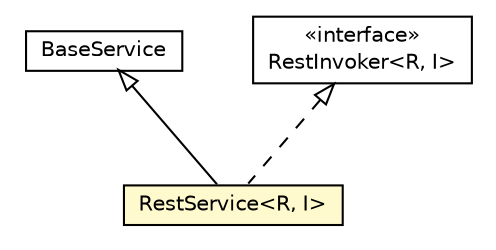 #!/usr/local/bin/dot
#
# Class diagram 
# Generated by UMLGraph version R5_6-24-gf6e263 (http://www.umlgraph.org/)
#

digraph G {
	edge [fontname="Helvetica",fontsize=10,labelfontname="Helvetica",labelfontsize=10];
	node [fontname="Helvetica",fontsize=10,shape=plaintext];
	nodesep=0.25;
	ranksep=0.5;
	// io.reinert.requestor.core.RestService<R, I>
	c65130 [label=<<table title="io.reinert.requestor.core.RestService" border="0" cellborder="1" cellspacing="0" cellpadding="2" port="p" bgcolor="lemonChiffon" href="./RestService.html">
		<tr><td><table border="0" cellspacing="0" cellpadding="1">
<tr><td align="center" balign="center"> RestService&lt;R, I&gt; </td></tr>
		</table></td></tr>
		</table>>, URL="./RestService.html", fontname="Helvetica", fontcolor="black", fontsize=10.0];
	// io.reinert.requestor.core.BaseService
	c65134 [label=<<table title="io.reinert.requestor.core.BaseService" border="0" cellborder="1" cellspacing="0" cellpadding="2" port="p" href="./BaseService.html">
		<tr><td><table border="0" cellspacing="0" cellpadding="1">
<tr><td align="center" balign="center"> BaseService </td></tr>
		</table></td></tr>
		</table>>, URL="./BaseService.html", fontname="Helvetica", fontcolor="black", fontsize=10.0];
	// io.reinert.requestor.core.RestInvoker<R, I>
	c65161 [label=<<table title="io.reinert.requestor.core.RestInvoker" border="0" cellborder="1" cellspacing="0" cellpadding="2" port="p" href="./RestInvoker.html">
		<tr><td><table border="0" cellspacing="0" cellpadding="1">
<tr><td align="center" balign="center"> &#171;interface&#187; </td></tr>
<tr><td align="center" balign="center"> RestInvoker&lt;R, I&gt; </td></tr>
		</table></td></tr>
		</table>>, URL="./RestInvoker.html", fontname="Helvetica", fontcolor="black", fontsize=10.0];
	//io.reinert.requestor.core.RestService<R, I> extends io.reinert.requestor.core.BaseService
	c65134:p -> c65130:p [dir=back,arrowtail=empty];
	//io.reinert.requestor.core.RestService<R, I> implements io.reinert.requestor.core.RestInvoker<R, I>
	c65161:p -> c65130:p [dir=back,arrowtail=empty,style=dashed];
}

